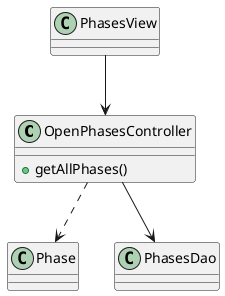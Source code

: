 @startuml
	class OpenPhasesController {
	+getAllPhases()
	}

	OpenPhasesController ..> Phase
	OpenPhasesController --> PhasesDao
	PhasesView --> OpenPhasesController
@enduml
